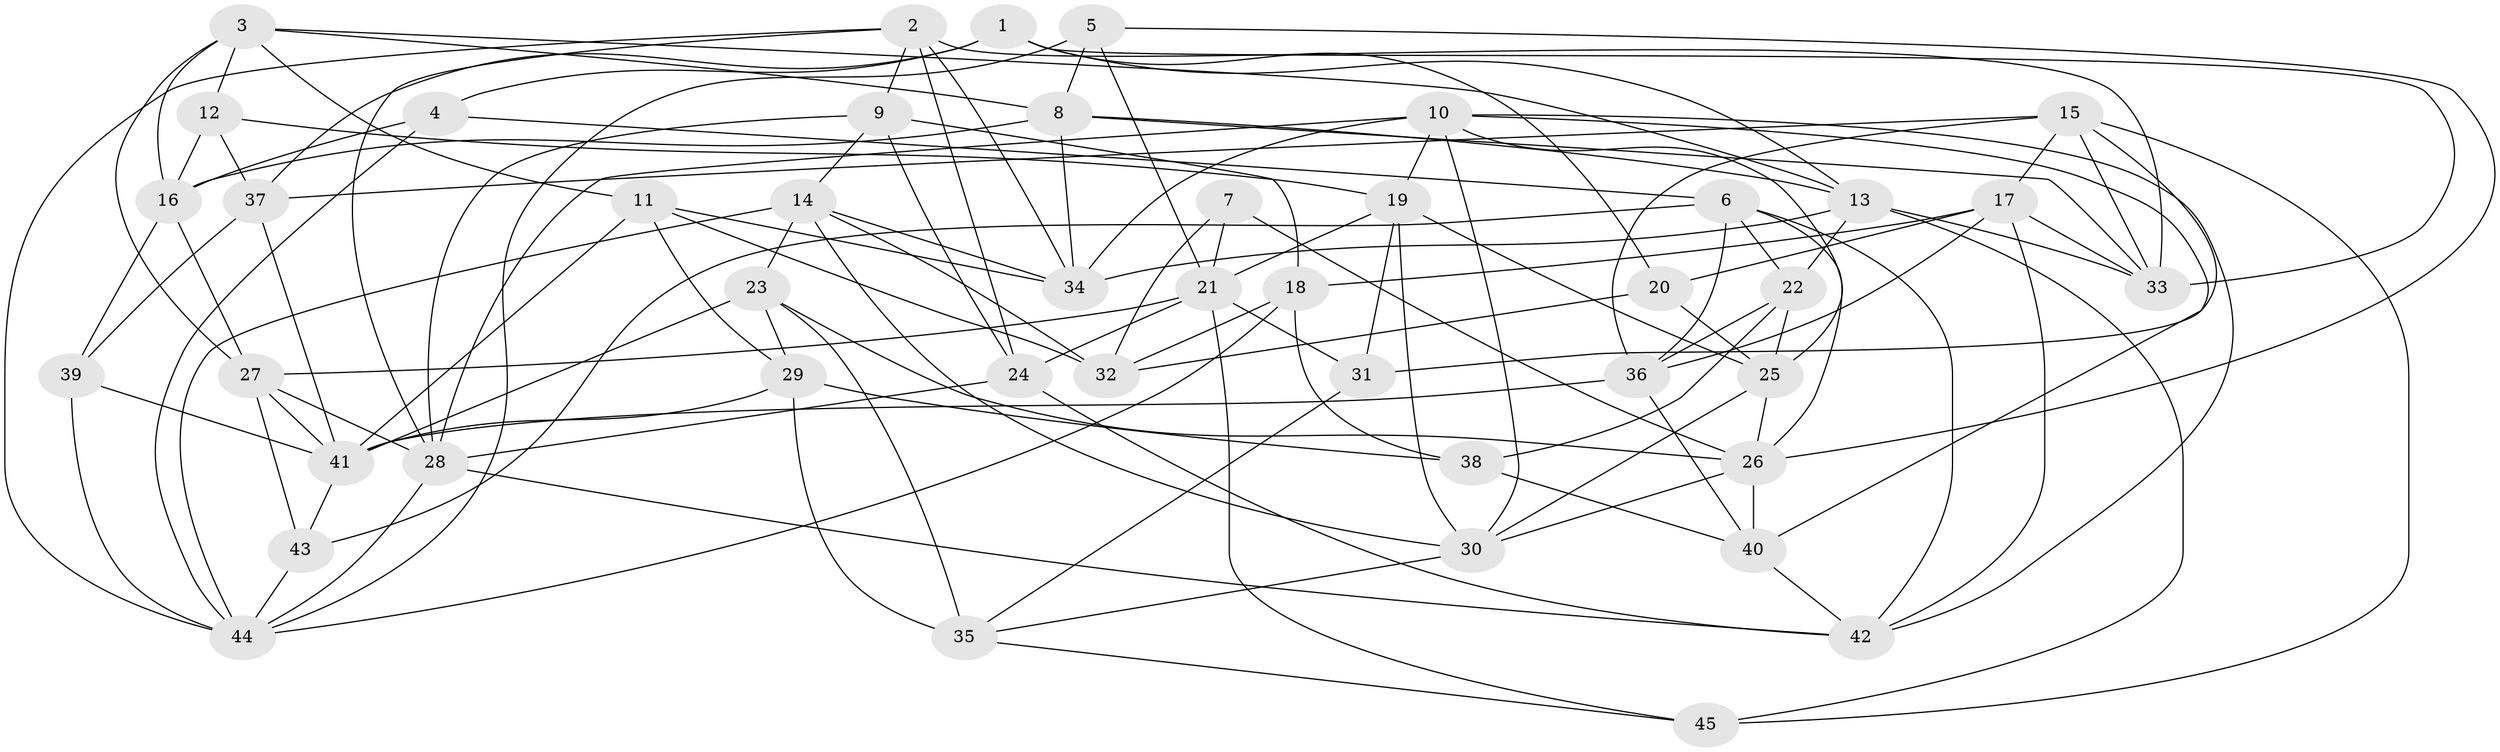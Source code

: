 // original degree distribution, {4: 1.0}
// Generated by graph-tools (version 1.1) at 2025/38/03/04/25 23:38:05]
// undirected, 45 vertices, 123 edges
graph export_dot {
  node [color=gray90,style=filled];
  1;
  2;
  3;
  4;
  5;
  6;
  7;
  8;
  9;
  10;
  11;
  12;
  13;
  14;
  15;
  16;
  17;
  18;
  19;
  20;
  21;
  22;
  23;
  24;
  25;
  26;
  27;
  28;
  29;
  30;
  31;
  32;
  33;
  34;
  35;
  36;
  37;
  38;
  39;
  40;
  41;
  42;
  43;
  44;
  45;
  1 -- 4 [weight=1.0];
  1 -- 13 [weight=1.0];
  1 -- 20 [weight=1.0];
  1 -- 33 [weight=1.0];
  1 -- 37 [weight=2.0];
  2 -- 9 [weight=1.0];
  2 -- 24 [weight=1.0];
  2 -- 28 [weight=1.0];
  2 -- 33 [weight=1.0];
  2 -- 34 [weight=1.0];
  2 -- 44 [weight=1.0];
  3 -- 8 [weight=1.0];
  3 -- 11 [weight=1.0];
  3 -- 12 [weight=1.0];
  3 -- 13 [weight=1.0];
  3 -- 16 [weight=1.0];
  3 -- 27 [weight=1.0];
  4 -- 6 [weight=1.0];
  4 -- 16 [weight=1.0];
  4 -- 44 [weight=1.0];
  5 -- 8 [weight=1.0];
  5 -- 21 [weight=1.0];
  5 -- 26 [weight=1.0];
  5 -- 44 [weight=1.0];
  6 -- 22 [weight=1.0];
  6 -- 26 [weight=1.0];
  6 -- 36 [weight=1.0];
  6 -- 42 [weight=1.0];
  6 -- 43 [weight=1.0];
  7 -- 21 [weight=1.0];
  7 -- 26 [weight=1.0];
  7 -- 32 [weight=2.0];
  8 -- 13 [weight=1.0];
  8 -- 16 [weight=1.0];
  8 -- 33 [weight=1.0];
  8 -- 34 [weight=1.0];
  9 -- 14 [weight=1.0];
  9 -- 18 [weight=2.0];
  9 -- 24 [weight=1.0];
  9 -- 28 [weight=1.0];
  10 -- 19 [weight=1.0];
  10 -- 25 [weight=1.0];
  10 -- 28 [weight=2.0];
  10 -- 30 [weight=1.0];
  10 -- 34 [weight=1.0];
  10 -- 40 [weight=1.0];
  10 -- 42 [weight=1.0];
  11 -- 29 [weight=2.0];
  11 -- 32 [weight=1.0];
  11 -- 34 [weight=1.0];
  11 -- 41 [weight=1.0];
  12 -- 16 [weight=1.0];
  12 -- 19 [weight=1.0];
  12 -- 37 [weight=1.0];
  13 -- 22 [weight=2.0];
  13 -- 33 [weight=1.0];
  13 -- 34 [weight=1.0];
  13 -- 45 [weight=1.0];
  14 -- 23 [weight=1.0];
  14 -- 30 [weight=1.0];
  14 -- 32 [weight=1.0];
  14 -- 34 [weight=1.0];
  14 -- 44 [weight=1.0];
  15 -- 17 [weight=1.0];
  15 -- 31 [weight=1.0];
  15 -- 33 [weight=1.0];
  15 -- 36 [weight=1.0];
  15 -- 37 [weight=1.0];
  15 -- 45 [weight=1.0];
  16 -- 27 [weight=1.0];
  16 -- 39 [weight=1.0];
  17 -- 18 [weight=1.0];
  17 -- 20 [weight=1.0];
  17 -- 33 [weight=1.0];
  17 -- 36 [weight=1.0];
  17 -- 42 [weight=1.0];
  18 -- 32 [weight=1.0];
  18 -- 38 [weight=1.0];
  18 -- 44 [weight=1.0];
  19 -- 21 [weight=1.0];
  19 -- 25 [weight=1.0];
  19 -- 30 [weight=1.0];
  19 -- 31 [weight=1.0];
  20 -- 25 [weight=1.0];
  20 -- 32 [weight=1.0];
  21 -- 24 [weight=2.0];
  21 -- 27 [weight=1.0];
  21 -- 31 [weight=1.0];
  21 -- 45 [weight=1.0];
  22 -- 25 [weight=1.0];
  22 -- 36 [weight=1.0];
  22 -- 38 [weight=1.0];
  23 -- 26 [weight=1.0];
  23 -- 29 [weight=1.0];
  23 -- 35 [weight=2.0];
  23 -- 41 [weight=1.0];
  24 -- 28 [weight=1.0];
  24 -- 42 [weight=1.0];
  25 -- 26 [weight=1.0];
  25 -- 30 [weight=1.0];
  26 -- 30 [weight=1.0];
  26 -- 40 [weight=2.0];
  27 -- 28 [weight=1.0];
  27 -- 41 [weight=1.0];
  27 -- 43 [weight=1.0];
  28 -- 42 [weight=1.0];
  28 -- 44 [weight=1.0];
  29 -- 35 [weight=1.0];
  29 -- 38 [weight=1.0];
  29 -- 41 [weight=1.0];
  30 -- 35 [weight=1.0];
  31 -- 35 [weight=1.0];
  35 -- 45 [weight=1.0];
  36 -- 40 [weight=1.0];
  36 -- 41 [weight=1.0];
  37 -- 39 [weight=1.0];
  37 -- 41 [weight=1.0];
  38 -- 40 [weight=1.0];
  39 -- 41 [weight=1.0];
  39 -- 44 [weight=1.0];
  40 -- 42 [weight=1.0];
  41 -- 43 [weight=1.0];
  43 -- 44 [weight=1.0];
}
